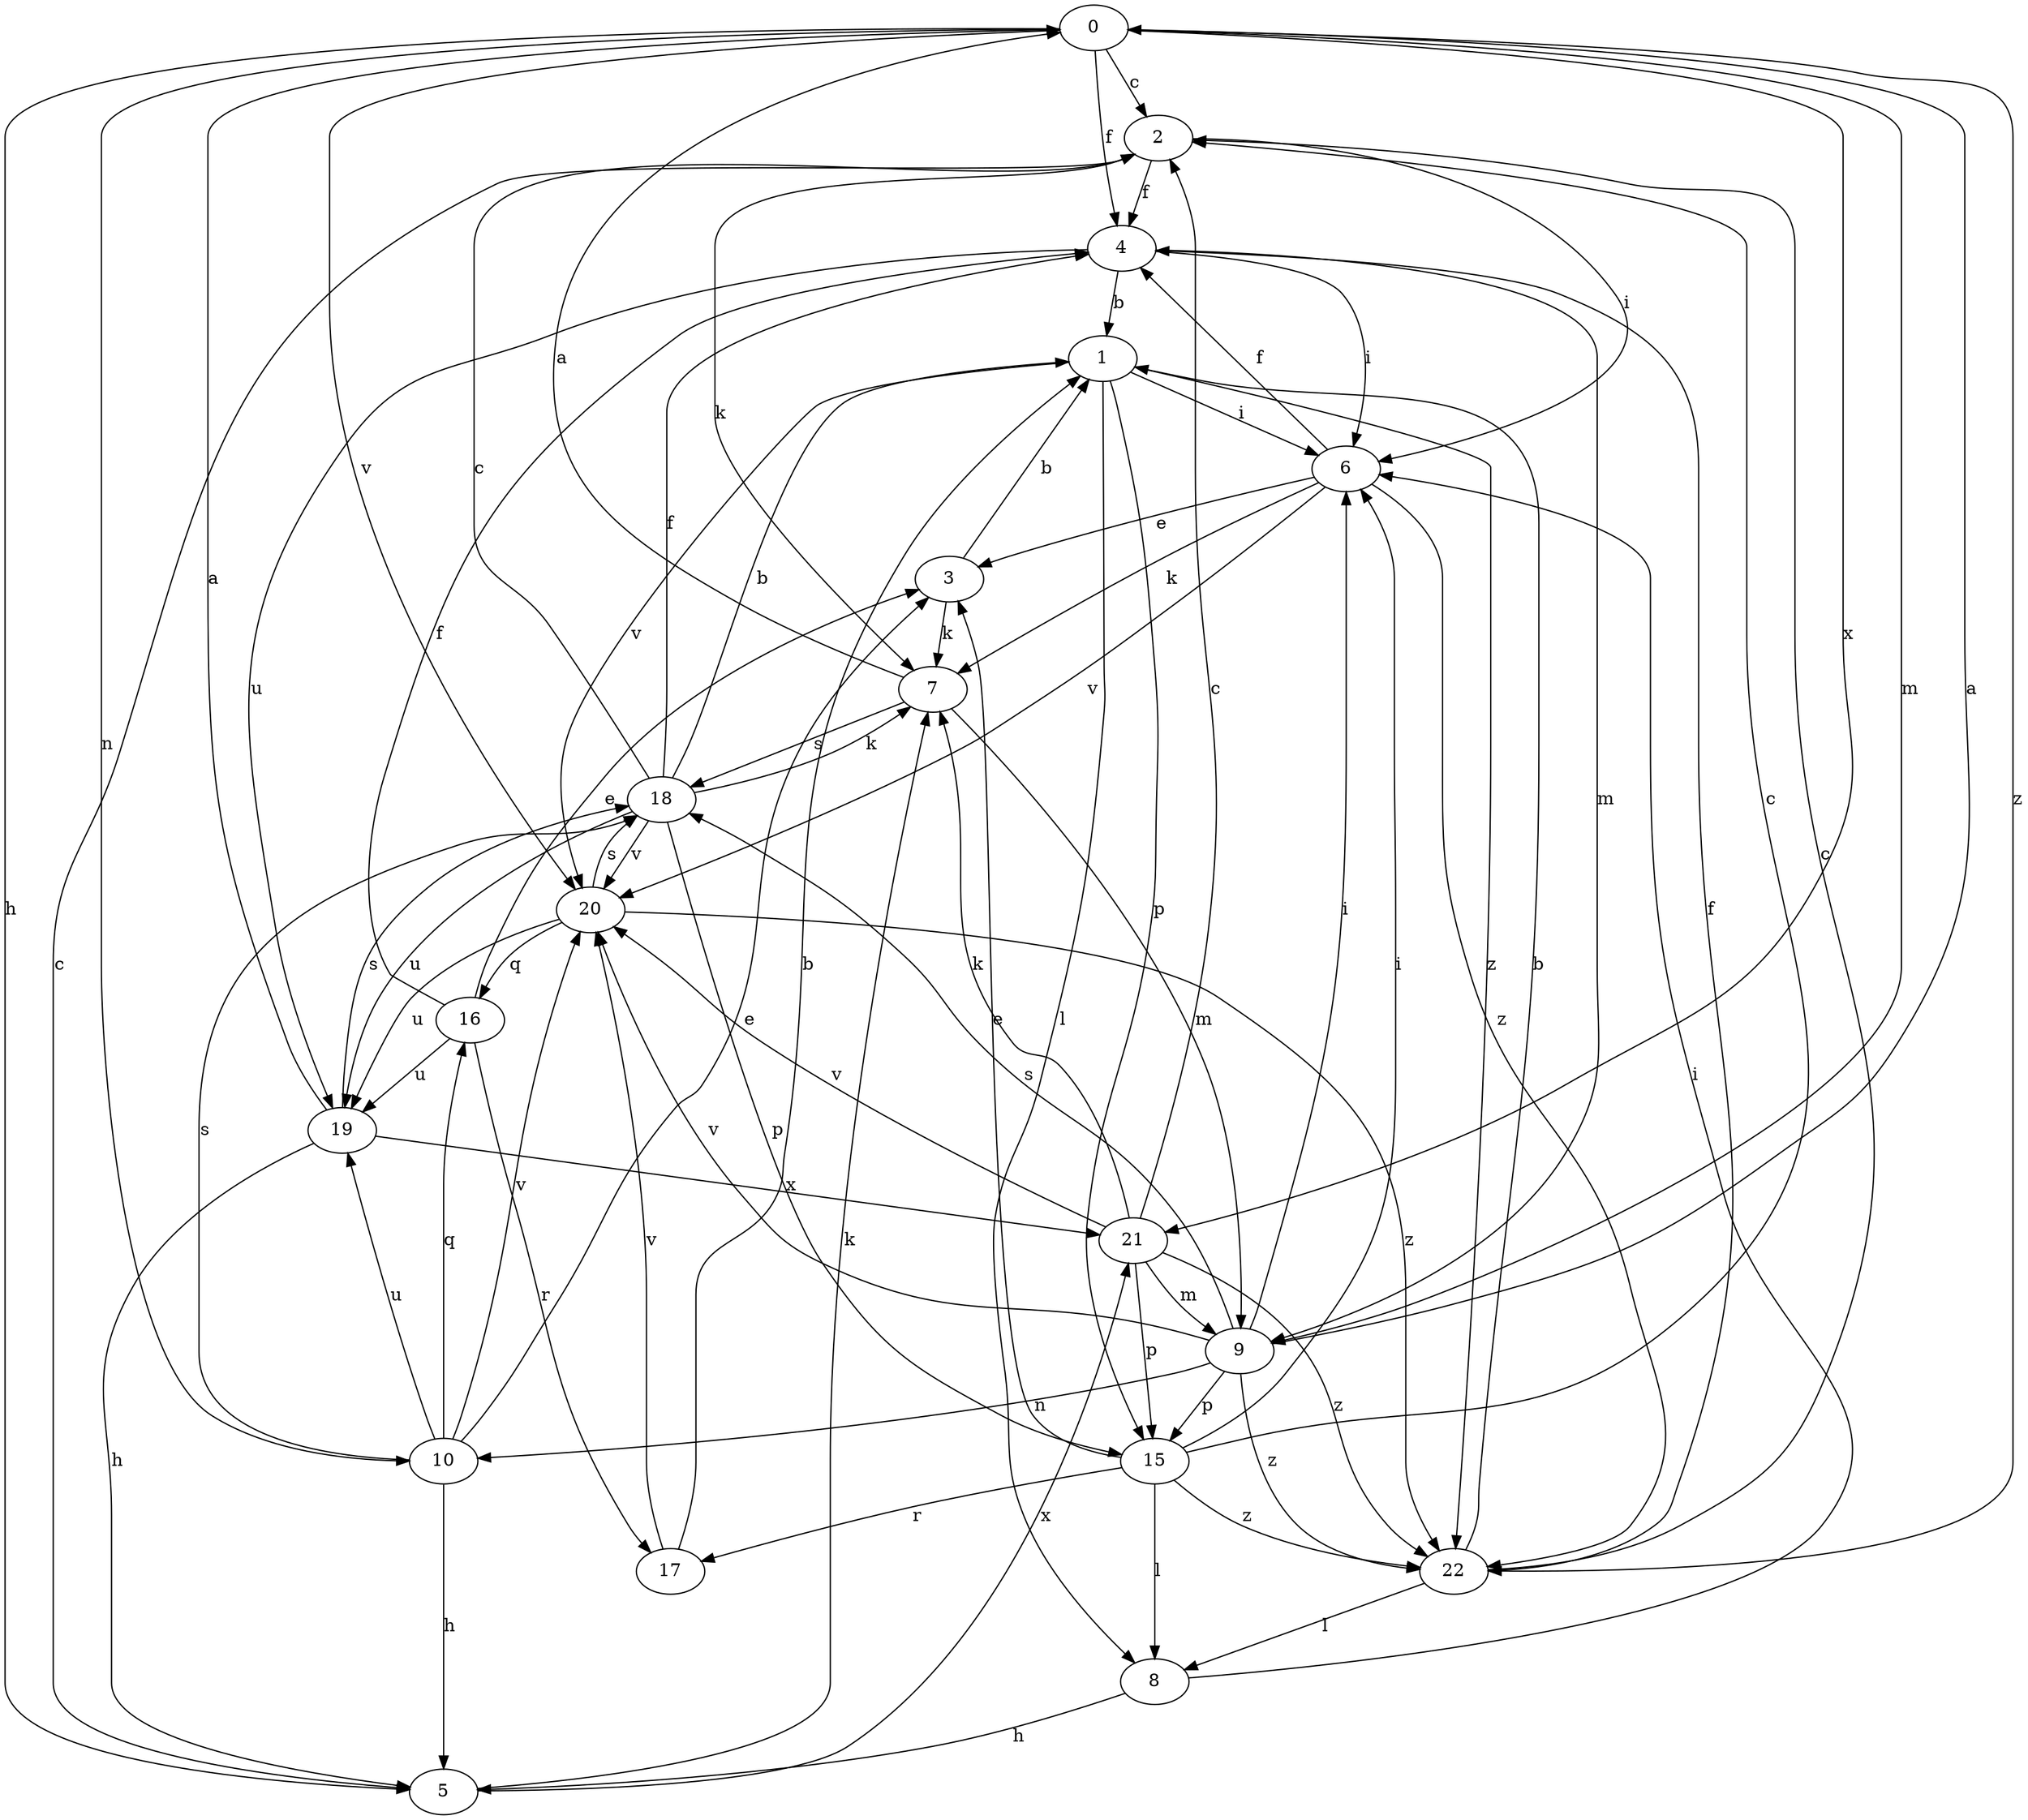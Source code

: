 strict digraph  {
0;
1;
2;
3;
4;
5;
6;
7;
8;
9;
10;
15;
16;
17;
18;
19;
20;
21;
22;
0 -> 2  [label=c];
0 -> 4  [label=f];
0 -> 5  [label=h];
0 -> 9  [label=m];
0 -> 10  [label=n];
0 -> 20  [label=v];
0 -> 21  [label=x];
0 -> 22  [label=z];
1 -> 6  [label=i];
1 -> 8  [label=l];
1 -> 15  [label=p];
1 -> 20  [label=v];
1 -> 22  [label=z];
2 -> 4  [label=f];
2 -> 6  [label=i];
2 -> 7  [label=k];
3 -> 1  [label=b];
3 -> 7  [label=k];
4 -> 1  [label=b];
4 -> 6  [label=i];
4 -> 9  [label=m];
4 -> 19  [label=u];
5 -> 2  [label=c];
5 -> 7  [label=k];
5 -> 21  [label=x];
6 -> 3  [label=e];
6 -> 4  [label=f];
6 -> 7  [label=k];
6 -> 20  [label=v];
6 -> 22  [label=z];
7 -> 0  [label=a];
7 -> 9  [label=m];
7 -> 18  [label=s];
8 -> 5  [label=h];
8 -> 6  [label=i];
9 -> 0  [label=a];
9 -> 6  [label=i];
9 -> 10  [label=n];
9 -> 15  [label=p];
9 -> 18  [label=s];
9 -> 20  [label=v];
9 -> 22  [label=z];
10 -> 3  [label=e];
10 -> 5  [label=h];
10 -> 16  [label=q];
10 -> 18  [label=s];
10 -> 19  [label=u];
10 -> 20  [label=v];
15 -> 2  [label=c];
15 -> 3  [label=e];
15 -> 6  [label=i];
15 -> 8  [label=l];
15 -> 17  [label=r];
15 -> 22  [label=z];
16 -> 3  [label=e];
16 -> 4  [label=f];
16 -> 17  [label=r];
16 -> 19  [label=u];
17 -> 1  [label=b];
17 -> 20  [label=v];
18 -> 1  [label=b];
18 -> 2  [label=c];
18 -> 4  [label=f];
18 -> 7  [label=k];
18 -> 15  [label=p];
18 -> 19  [label=u];
18 -> 20  [label=v];
19 -> 0  [label=a];
19 -> 5  [label=h];
19 -> 18  [label=s];
19 -> 21  [label=x];
20 -> 16  [label=q];
20 -> 18  [label=s];
20 -> 19  [label=u];
20 -> 22  [label=z];
21 -> 2  [label=c];
21 -> 7  [label=k];
21 -> 9  [label=m];
21 -> 15  [label=p];
21 -> 20  [label=v];
21 -> 22  [label=z];
22 -> 1  [label=b];
22 -> 2  [label=c];
22 -> 4  [label=f];
22 -> 8  [label=l];
}
